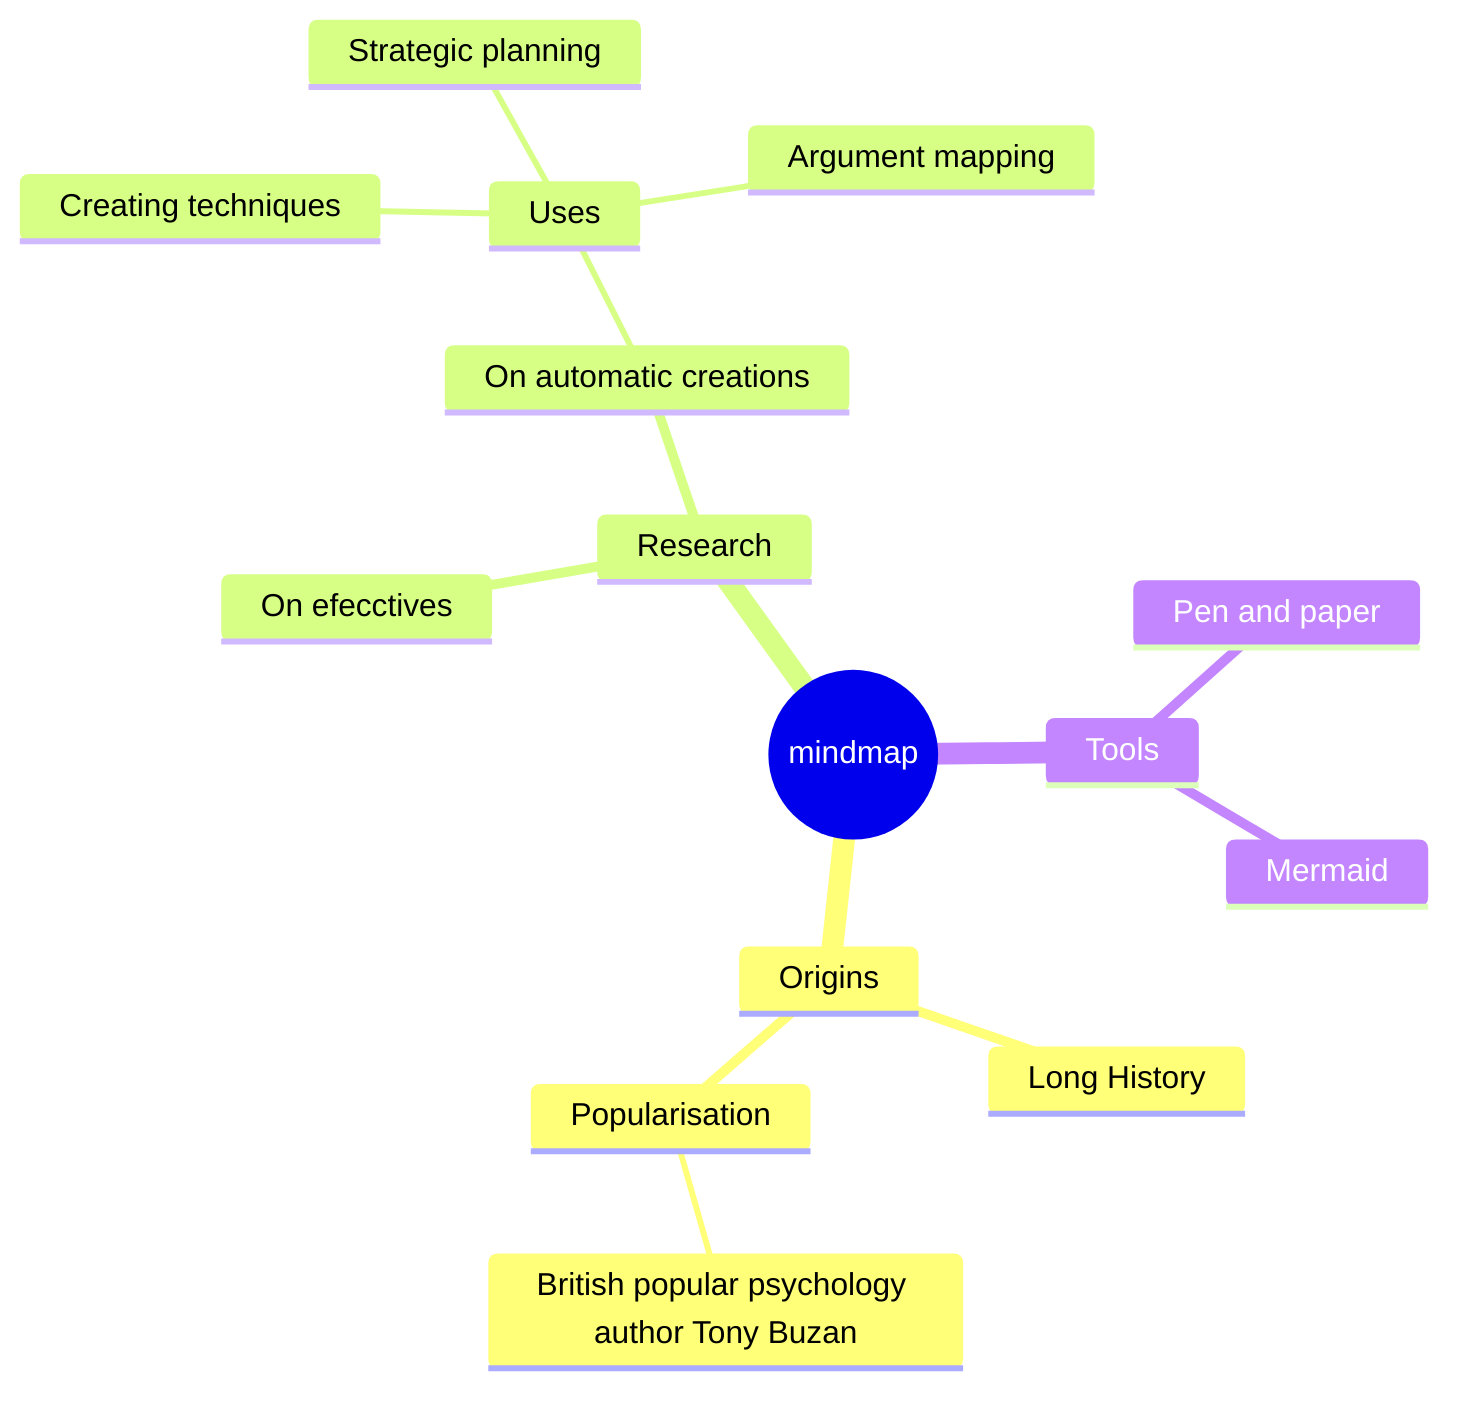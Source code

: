 mindmap
  root((mindmap))
    Origins
      Long History
      ::icon(fa fa-book)
      Popularisation
        British popular psychology author Tony Buzan
    Research
      On efecctives
      On automatic creations
        Uses
          Creating techniques
          Strategic planning
          Argument mapping


    Tools
      Pen and paper
      Mermaid